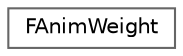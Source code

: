 digraph "Graphical Class Hierarchy"
{
 // INTERACTIVE_SVG=YES
 // LATEX_PDF_SIZE
  bgcolor="transparent";
  edge [fontname=Helvetica,fontsize=10,labelfontname=Helvetica,labelfontsize=10];
  node [fontname=Helvetica,fontsize=10,shape=box,height=0.2,width=0.4];
  rankdir="LR";
  Node0 [id="Node000000",label="FAnimWeight",height=0.2,width=0.4,color="grey40", fillcolor="white", style="filled",URL="$d5/d97/structFAnimWeight.html",tooltip="Structure for all Animation Weight helper functions."];
}
